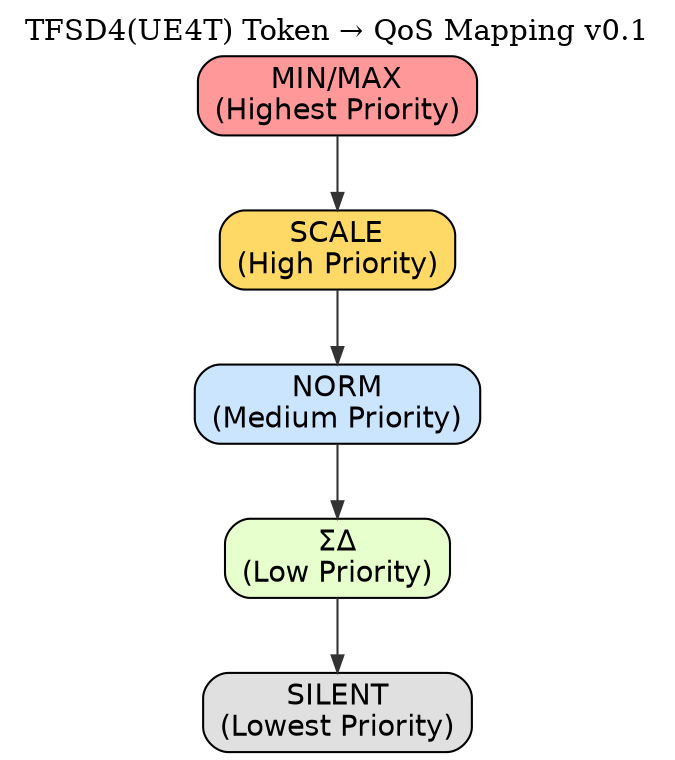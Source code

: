 digraph NMC_QOS {
  label = "TFSD4(UE4T) Token → QoS Mapping v0.1";
  labelloc = "t";

  rankdir=TB;
  node [shape=box, style="rounded,filled", fontname="Helvetica"];
  edge [color="#333333", arrowsize=0.8];

  minmax [label="MIN/MAX\n(Highest Priority)", fillcolor="#FF9999"];
  scale [label="SCALE\n(High Priority)", fillcolor="#FFD966"];
  norm [label="NORM\n(Medium Priority)", fillcolor="#CCE5FF"];
  sd [label="ΣΔ\n(Low Priority)", fillcolor="#E6FFCC"];
  silent [label="SILENT\n(Lowest Priority)", fillcolor="#E0E0E0"];

  minmax -> scale -> norm -> sd -> silent;
}
